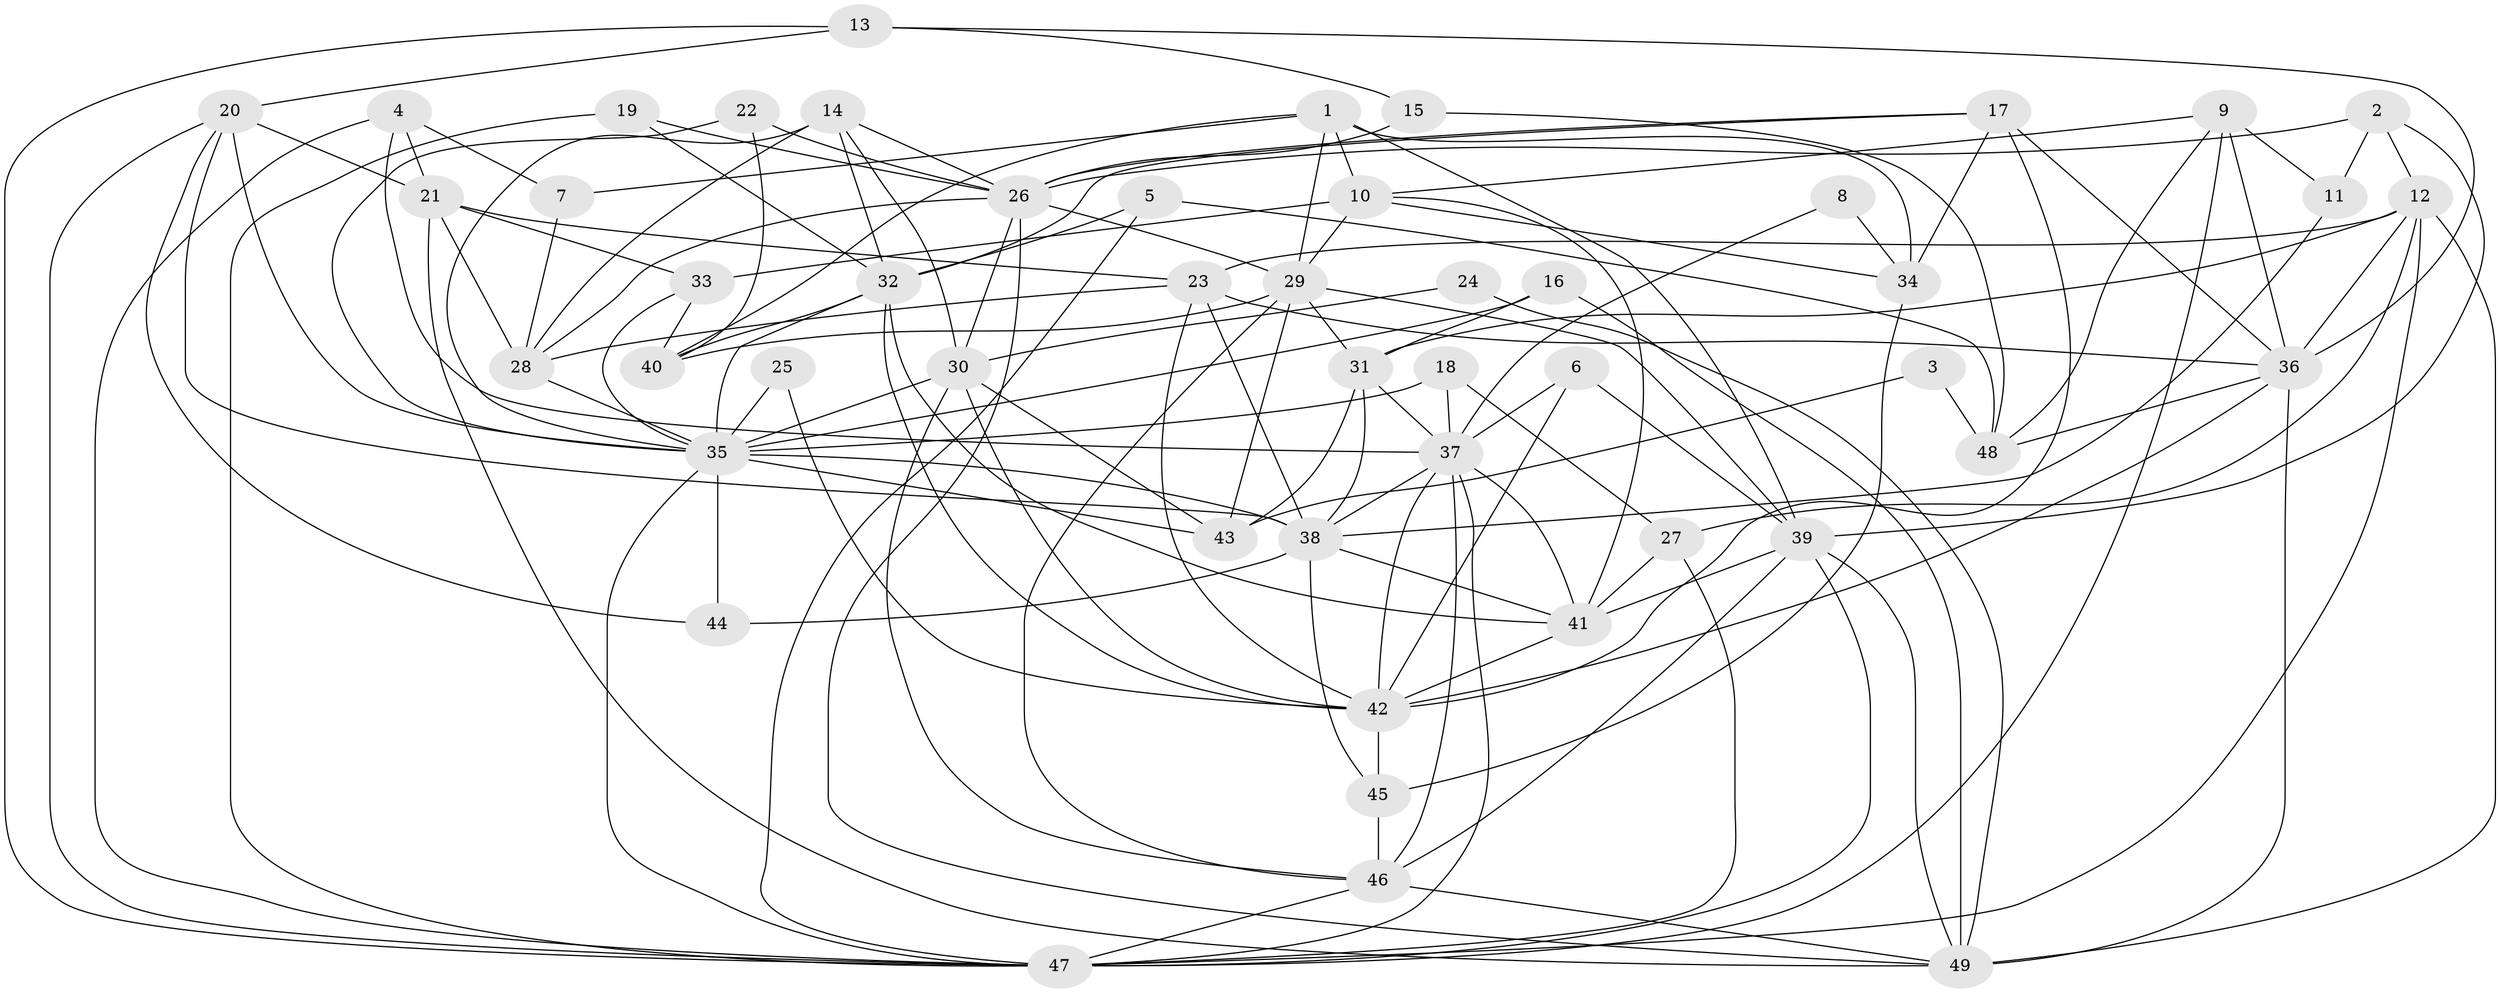 // original degree distribution, {2: 0.1326530612244898, 7: 0.05102040816326531, 3: 0.2857142857142857, 4: 0.23469387755102042, 6: 0.04081632653061224, 5: 0.23469387755102042, 8: 0.02040816326530612}
// Generated by graph-tools (version 1.1) at 2025/50/03/09/25 03:50:14]
// undirected, 49 vertices, 136 edges
graph export_dot {
graph [start="1"]
  node [color=gray90,style=filled];
  1;
  2;
  3;
  4;
  5;
  6;
  7;
  8;
  9;
  10;
  11;
  12;
  13;
  14;
  15;
  16;
  17;
  18;
  19;
  20;
  21;
  22;
  23;
  24;
  25;
  26;
  27;
  28;
  29;
  30;
  31;
  32;
  33;
  34;
  35;
  36;
  37;
  38;
  39;
  40;
  41;
  42;
  43;
  44;
  45;
  46;
  47;
  48;
  49;
  1 -- 7 [weight=1.0];
  1 -- 10 [weight=2.0];
  1 -- 29 [weight=1.0];
  1 -- 34 [weight=1.0];
  1 -- 39 [weight=1.0];
  1 -- 40 [weight=1.0];
  2 -- 11 [weight=1.0];
  2 -- 12 [weight=1.0];
  2 -- 26 [weight=1.0];
  2 -- 39 [weight=1.0];
  3 -- 43 [weight=1.0];
  3 -- 48 [weight=1.0];
  4 -- 7 [weight=1.0];
  4 -- 21 [weight=1.0];
  4 -- 37 [weight=1.0];
  4 -- 47 [weight=1.0];
  5 -- 32 [weight=1.0];
  5 -- 47 [weight=1.0];
  5 -- 48 [weight=1.0];
  6 -- 37 [weight=1.0];
  6 -- 39 [weight=1.0];
  6 -- 42 [weight=1.0];
  7 -- 28 [weight=1.0];
  8 -- 34 [weight=1.0];
  8 -- 37 [weight=1.0];
  9 -- 10 [weight=1.0];
  9 -- 11 [weight=1.0];
  9 -- 36 [weight=1.0];
  9 -- 47 [weight=1.0];
  9 -- 48 [weight=1.0];
  10 -- 29 [weight=1.0];
  10 -- 33 [weight=1.0];
  10 -- 34 [weight=1.0];
  10 -- 41 [weight=1.0];
  11 -- 38 [weight=1.0];
  12 -- 23 [weight=1.0];
  12 -- 27 [weight=1.0];
  12 -- 31 [weight=1.0];
  12 -- 36 [weight=1.0];
  12 -- 47 [weight=1.0];
  12 -- 49 [weight=1.0];
  13 -- 15 [weight=1.0];
  13 -- 20 [weight=1.0];
  13 -- 36 [weight=1.0];
  13 -- 47 [weight=1.0];
  14 -- 26 [weight=1.0];
  14 -- 28 [weight=1.0];
  14 -- 30 [weight=1.0];
  14 -- 32 [weight=1.0];
  14 -- 35 [weight=1.0];
  15 -- 26 [weight=1.0];
  15 -- 48 [weight=1.0];
  16 -- 31 [weight=1.0];
  16 -- 35 [weight=1.0];
  16 -- 49 [weight=1.0];
  17 -- 26 [weight=1.0];
  17 -- 32 [weight=1.0];
  17 -- 34 [weight=1.0];
  17 -- 36 [weight=2.0];
  17 -- 42 [weight=1.0];
  18 -- 27 [weight=1.0];
  18 -- 35 [weight=1.0];
  18 -- 37 [weight=1.0];
  19 -- 26 [weight=1.0];
  19 -- 32 [weight=1.0];
  19 -- 47 [weight=1.0];
  20 -- 21 [weight=1.0];
  20 -- 35 [weight=1.0];
  20 -- 38 [weight=1.0];
  20 -- 44 [weight=1.0];
  20 -- 47 [weight=1.0];
  21 -- 23 [weight=1.0];
  21 -- 28 [weight=1.0];
  21 -- 33 [weight=1.0];
  21 -- 49 [weight=1.0];
  22 -- 26 [weight=1.0];
  22 -- 35 [weight=1.0];
  22 -- 40 [weight=1.0];
  23 -- 28 [weight=1.0];
  23 -- 36 [weight=1.0];
  23 -- 38 [weight=1.0];
  23 -- 42 [weight=1.0];
  24 -- 30 [weight=1.0];
  24 -- 49 [weight=2.0];
  25 -- 35 [weight=1.0];
  25 -- 42 [weight=1.0];
  26 -- 28 [weight=1.0];
  26 -- 29 [weight=1.0];
  26 -- 30 [weight=1.0];
  26 -- 49 [weight=1.0];
  27 -- 41 [weight=1.0];
  27 -- 47 [weight=1.0];
  28 -- 35 [weight=1.0];
  29 -- 31 [weight=1.0];
  29 -- 39 [weight=1.0];
  29 -- 40 [weight=1.0];
  29 -- 43 [weight=1.0];
  29 -- 46 [weight=1.0];
  30 -- 35 [weight=1.0];
  30 -- 42 [weight=1.0];
  30 -- 43 [weight=1.0];
  30 -- 46 [weight=1.0];
  31 -- 37 [weight=1.0];
  31 -- 38 [weight=1.0];
  31 -- 43 [weight=1.0];
  32 -- 35 [weight=1.0];
  32 -- 40 [weight=1.0];
  32 -- 41 [weight=1.0];
  32 -- 42 [weight=1.0];
  33 -- 35 [weight=1.0];
  33 -- 40 [weight=1.0];
  34 -- 45 [weight=1.0];
  35 -- 38 [weight=2.0];
  35 -- 43 [weight=1.0];
  35 -- 44 [weight=1.0];
  35 -- 47 [weight=1.0];
  36 -- 42 [weight=1.0];
  36 -- 48 [weight=2.0];
  36 -- 49 [weight=1.0];
  37 -- 38 [weight=1.0];
  37 -- 41 [weight=1.0];
  37 -- 42 [weight=3.0];
  37 -- 46 [weight=1.0];
  37 -- 47 [weight=1.0];
  38 -- 41 [weight=1.0];
  38 -- 44 [weight=1.0];
  38 -- 45 [weight=1.0];
  39 -- 41 [weight=1.0];
  39 -- 46 [weight=1.0];
  39 -- 47 [weight=1.0];
  39 -- 49 [weight=1.0];
  41 -- 42 [weight=1.0];
  42 -- 45 [weight=1.0];
  45 -- 46 [weight=1.0];
  46 -- 47 [weight=1.0];
  46 -- 49 [weight=1.0];
}
